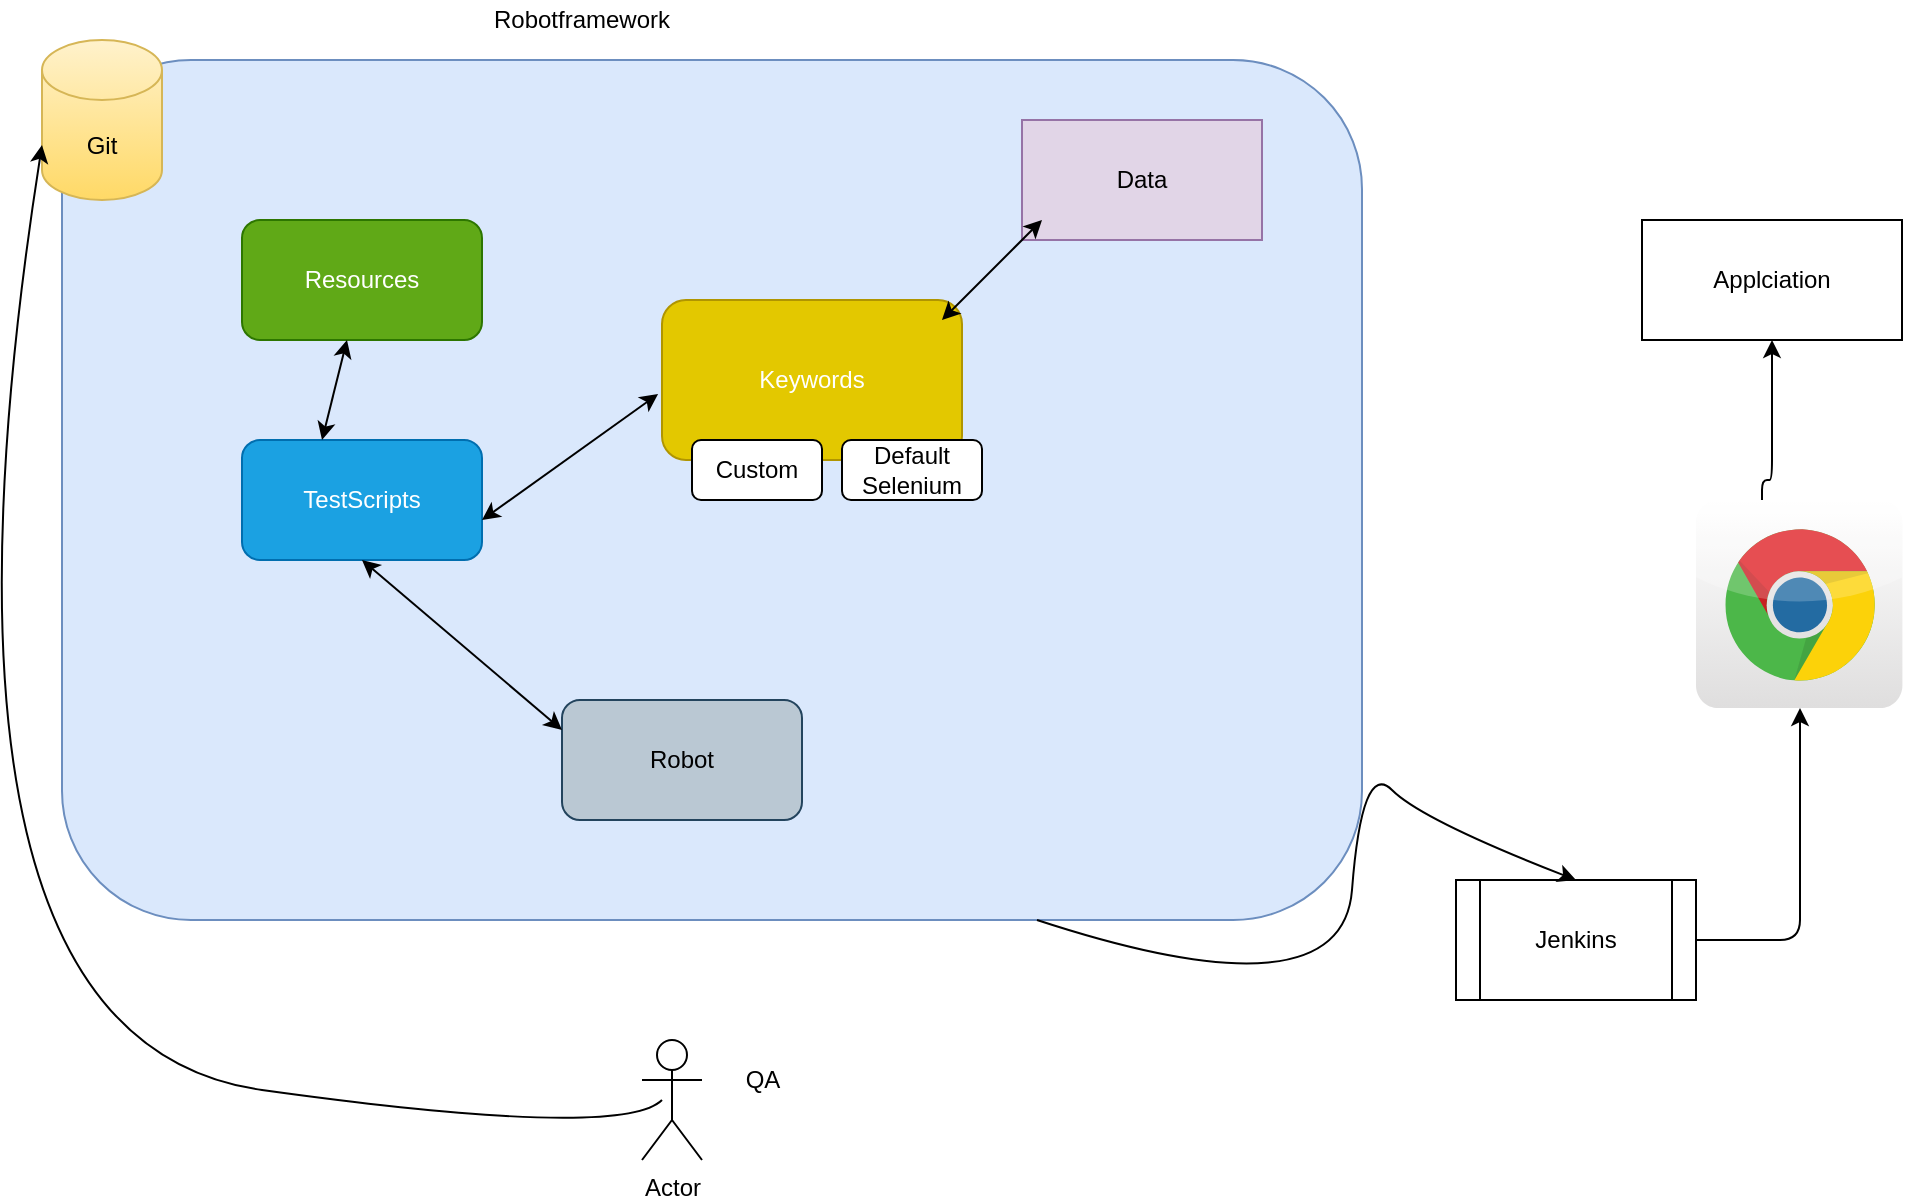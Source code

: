 <mxfile version="14.6.3" type="github">
  <diagram id="C2fSY1v2SiZeoUbDoYyL" name="Page-1">
    <mxGraphModel dx="1426" dy="684" grid="1" gridSize="10" guides="1" tooltips="1" connect="1" arrows="1" fold="1" page="1" pageScale="1" pageWidth="1169" pageHeight="827" math="0" shadow="0">
      <root>
        <mxCell id="0" />
        <mxCell id="1" parent="0" />
        <mxCell id="J4r66mqfOuGrFgJUOyye-1" value="" style="rounded=1;whiteSpace=wrap;html=1;fillColor=#dae8fc;strokeColor=#6c8ebf;" vertex="1" parent="1">
          <mxGeometry x="80" y="110" width="650" height="430" as="geometry" />
        </mxCell>
        <mxCell id="J4r66mqfOuGrFgJUOyye-2" value="Robotframework&lt;br&gt;" style="text;html=1;strokeColor=none;fillColor=none;align=center;verticalAlign=middle;whiteSpace=wrap;rounded=0;" vertex="1" parent="1">
          <mxGeometry x="320" y="80" width="40" height="20" as="geometry" />
        </mxCell>
        <mxCell id="J4r66mqfOuGrFgJUOyye-3" value="Data" style="rounded=0;whiteSpace=wrap;html=1;fillColor=#e1d5e7;strokeColor=#9673a6;" vertex="1" parent="1">
          <mxGeometry x="560" y="140" width="120" height="60" as="geometry" />
        </mxCell>
        <mxCell id="J4r66mqfOuGrFgJUOyye-4" value="Robot" style="rounded=1;whiteSpace=wrap;html=1;fillColor=#bac8d3;strokeColor=#23445d;" vertex="1" parent="1">
          <mxGeometry x="330" y="430" width="120" height="60" as="geometry" />
        </mxCell>
        <mxCell id="J4r66mqfOuGrFgJUOyye-5" value="TestScripts" style="rounded=1;whiteSpace=wrap;html=1;fillColor=#1ba1e2;strokeColor=#006EAF;fontColor=#ffffff;" vertex="1" parent="1">
          <mxGeometry x="170" y="300" width="120" height="60" as="geometry" />
        </mxCell>
        <mxCell id="J4r66mqfOuGrFgJUOyye-6" value="Resources" style="rounded=1;whiteSpace=wrap;html=1;glass=0;sketch=0;shadow=0;fillColor=#60a917;strokeColor=#2D7600;fontColor=#ffffff;" vertex="1" parent="1">
          <mxGeometry x="170" y="190" width="120" height="60" as="geometry" />
        </mxCell>
        <mxCell id="J4r66mqfOuGrFgJUOyye-7" value="Keywords" style="rounded=1;whiteSpace=wrap;html=1;fillColor=#e3c800;strokeColor=#B09500;fontColor=#ffffff;" vertex="1" parent="1">
          <mxGeometry x="380" y="230" width="150" height="80" as="geometry" />
        </mxCell>
        <mxCell id="J4r66mqfOuGrFgJUOyye-8" value="Custom" style="rounded=1;whiteSpace=wrap;html=1;" vertex="1" parent="1">
          <mxGeometry x="395" y="300" width="65" height="30" as="geometry" />
        </mxCell>
        <mxCell id="J4r66mqfOuGrFgJUOyye-9" value="Default Selenium" style="rounded=1;whiteSpace=wrap;html=1;" vertex="1" parent="1">
          <mxGeometry x="470" y="300" width="70" height="30" as="geometry" />
        </mxCell>
        <mxCell id="J4r66mqfOuGrFgJUOyye-10" value="Actor" style="shape=umlActor;verticalLabelPosition=bottom;verticalAlign=top;html=1;outlineConnect=0;shadow=0;glass=0;sketch=0;gradientColor=none;" vertex="1" parent="1">
          <mxGeometry x="370" y="600" width="30" height="60" as="geometry" />
        </mxCell>
        <mxCell id="J4r66mqfOuGrFgJUOyye-15" value="Git" style="shape=cylinder3;whiteSpace=wrap;html=1;boundedLbl=1;backgroundOutline=1;size=15;shadow=0;glass=0;sketch=0;gradientColor=#ffd966;fillColor=#fff2cc;strokeColor=#d6b656;" vertex="1" parent="1">
          <mxGeometry x="70" y="100" width="60" height="80" as="geometry" />
        </mxCell>
        <mxCell id="J4r66mqfOuGrFgJUOyye-16" value="" style="curved=1;endArrow=classic;html=1;entryX=0;entryY=0;entryDx=0;entryDy=52.5;entryPerimeter=0;" edge="1" parent="1" target="J4r66mqfOuGrFgJUOyye-15">
          <mxGeometry width="50" height="50" relative="1" as="geometry">
            <mxPoint x="380" y="630" as="sourcePoint" />
            <mxPoint x="420" y="630" as="targetPoint" />
            <Array as="points">
              <mxPoint x="360" y="650" />
              <mxPoint y="600" />
            </Array>
          </mxGeometry>
        </mxCell>
        <mxCell id="J4r66mqfOuGrFgJUOyye-19" value="QA" style="text;html=1;align=center;verticalAlign=middle;resizable=0;points=[];autosize=1;strokeColor=none;" vertex="1" parent="1">
          <mxGeometry x="415" y="610" width="30" height="20" as="geometry" />
        </mxCell>
        <mxCell id="J4r66mqfOuGrFgJUOyye-20" value="Applciation" style="rounded=0;whiteSpace=wrap;html=1;shadow=0;glass=0;sketch=0;gradientColor=none;" vertex="1" parent="1">
          <mxGeometry x="870" y="190" width="130" height="60" as="geometry" />
        </mxCell>
        <mxCell id="J4r66mqfOuGrFgJUOyye-22" value="" style="dashed=0;outlineConnect=0;html=1;align=center;labelPosition=center;verticalLabelPosition=bottom;verticalAlign=top;shape=mxgraph.webicons.chrome;gradientColor=#DFDEDE;shadow=0;glass=0;sketch=0;" vertex="1" parent="1">
          <mxGeometry x="897" y="330" width="103.2" height="104" as="geometry" />
        </mxCell>
        <mxCell id="J4r66mqfOuGrFgJUOyye-24" value="Jenkins" style="shape=process;whiteSpace=wrap;html=1;backgroundOutline=1;shadow=0;glass=0;sketch=0;gradientColor=none;" vertex="1" parent="1">
          <mxGeometry x="777" y="520" width="120" height="60" as="geometry" />
        </mxCell>
        <mxCell id="J4r66mqfOuGrFgJUOyye-26" value="" style="curved=1;endArrow=classic;html=1;entryX=0.5;entryY=0;entryDx=0;entryDy=0;exitX=0.75;exitY=1;exitDx=0;exitDy=0;" edge="1" parent="1" source="J4r66mqfOuGrFgJUOyye-1" target="J4r66mqfOuGrFgJUOyye-24">
          <mxGeometry width="50" height="50" relative="1" as="geometry">
            <mxPoint x="730" y="510" as="sourcePoint" />
            <mxPoint x="780" y="460" as="targetPoint" />
            <Array as="points">
              <mxPoint x="720" y="590" />
              <mxPoint x="730" y="460" />
              <mxPoint x="760" y="490" />
            </Array>
          </mxGeometry>
        </mxCell>
        <mxCell id="J4r66mqfOuGrFgJUOyye-29" value="" style="edgeStyle=elbowEdgeStyle;elbow=horizontal;endArrow=classic;html=1;exitX=1;exitY=0.5;exitDx=0;exitDy=0;" edge="1" parent="1" source="J4r66mqfOuGrFgJUOyye-24" target="J4r66mqfOuGrFgJUOyye-22">
          <mxGeometry width="50" height="50" relative="1" as="geometry">
            <mxPoint x="860" y="560" as="sourcePoint" />
            <mxPoint x="910" y="510" as="targetPoint" />
            <Array as="points">
              <mxPoint x="949" y="550" />
            </Array>
          </mxGeometry>
        </mxCell>
        <mxCell id="J4r66mqfOuGrFgJUOyye-30" value="" style="edgeStyle=segmentEdgeStyle;endArrow=classic;html=1;entryX=0.5;entryY=1;entryDx=0;entryDy=0;" edge="1" parent="1" target="J4r66mqfOuGrFgJUOyye-20">
          <mxGeometry width="50" height="50" relative="1" as="geometry">
            <mxPoint x="930" y="330" as="sourcePoint" />
            <mxPoint x="980" y="280" as="targetPoint" />
            <Array as="points">
              <mxPoint x="930" y="320" />
              <mxPoint x="935" y="320" />
            </Array>
          </mxGeometry>
        </mxCell>
        <mxCell id="J4r66mqfOuGrFgJUOyye-34" value="" style="endArrow=classic;startArrow=classic;html=1;entryX=0.5;entryY=1;entryDx=0;entryDy=0;exitX=0;exitY=0.25;exitDx=0;exitDy=0;" edge="1" parent="1" source="J4r66mqfOuGrFgJUOyye-4" target="J4r66mqfOuGrFgJUOyye-5">
          <mxGeometry width="50" height="50" relative="1" as="geometry">
            <mxPoint x="270" y="410" as="sourcePoint" />
            <mxPoint x="320" y="360" as="targetPoint" />
          </mxGeometry>
        </mxCell>
        <mxCell id="J4r66mqfOuGrFgJUOyye-35" value="" style="endArrow=classic;startArrow=classic;html=1;" edge="1" parent="1" target="J4r66mqfOuGrFgJUOyye-6">
          <mxGeometry width="50" height="50" relative="1" as="geometry">
            <mxPoint x="210" y="300" as="sourcePoint" />
            <mxPoint x="260" y="250" as="targetPoint" />
          </mxGeometry>
        </mxCell>
        <mxCell id="J4r66mqfOuGrFgJUOyye-36" value="" style="endArrow=classic;startArrow=classic;html=1;entryX=-0.013;entryY=0.588;entryDx=0;entryDy=0;entryPerimeter=0;" edge="1" parent="1" target="J4r66mqfOuGrFgJUOyye-7">
          <mxGeometry width="50" height="50" relative="1" as="geometry">
            <mxPoint x="290" y="340" as="sourcePoint" />
            <mxPoint x="340" y="290" as="targetPoint" />
          </mxGeometry>
        </mxCell>
        <mxCell id="J4r66mqfOuGrFgJUOyye-38" value="" style="endArrow=classic;startArrow=classic;html=1;" edge="1" parent="1">
          <mxGeometry width="50" height="50" relative="1" as="geometry">
            <mxPoint x="520" y="240" as="sourcePoint" />
            <mxPoint x="570" y="190" as="targetPoint" />
          </mxGeometry>
        </mxCell>
      </root>
    </mxGraphModel>
  </diagram>
</mxfile>
